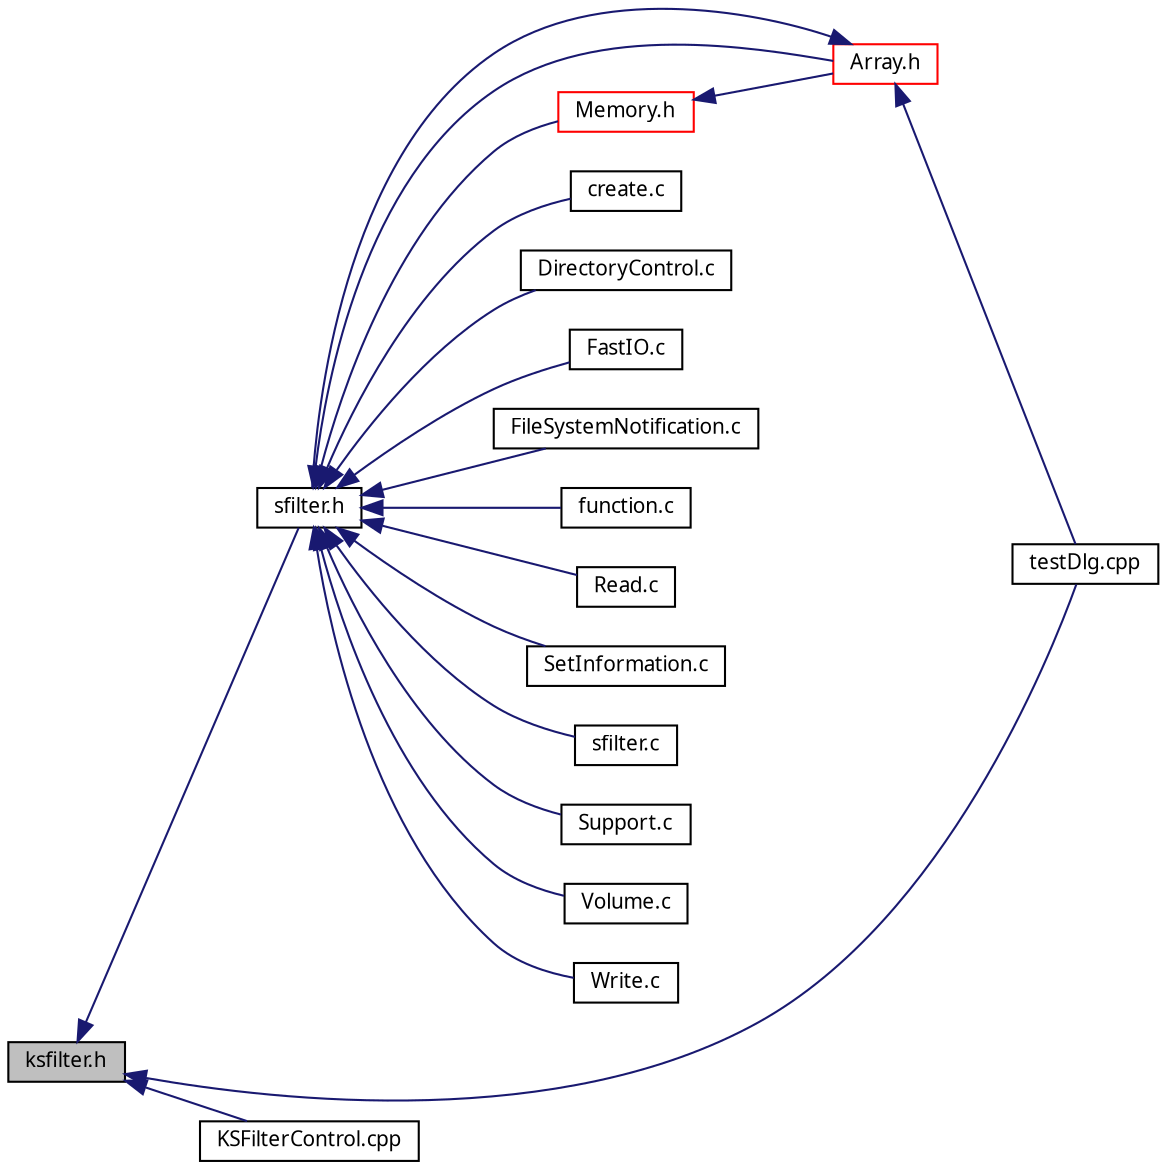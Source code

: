 digraph G
{
  edge [fontname="FreeSans.ttf",fontsize=10,labelfontname="FreeSans.ttf",labelfontsize=10];
  node [fontname="FreeSans.ttf",fontsize=10,shape=record];
  rankdir=LR;
  Node1 [label="ksfilter.h",height=0.2,width=0.4,color="black", fillcolor="grey75", style="filled" fontcolor="black"];
  Node1 -> Node2 [dir=back,color="midnightblue",fontsize=10,style="solid"];
  Node2 [label="sfilter.h",height=0.2,width=0.4,color="black", fillcolor="white", style="filled",URL="$sfilter_8h.html"];
  Node2 -> Node3 [dir=back,color="midnightblue",fontsize=10,style="solid"];
  Node3 [label="Array.h",height=0.2,width=0.4,color="red", fillcolor="white", style="filled",URL="$_array_8h.html"];
  Node3 -> Node2 [dir=back,color="midnightblue",fontsize=10,style="solid"];
  Node3 -> Node4 [dir=back,color="midnightblue",fontsize=10,style="solid"];
  Node4 [label="testDlg.cpp",height=0.2,width=0.4,color="black", fillcolor="white", style="filled",URL="$test_dlg_8cpp.html"];
  Node2 -> Node5 [dir=back,color="midnightblue",fontsize=10,style="solid"];
  Node5 [label="Memory.h",height=0.2,width=0.4,color="red", fillcolor="white", style="filled",URL="$_memory_8h.html"];
  Node5 -> Node3 [dir=back,color="midnightblue",fontsize=10,style="solid"];
  Node2 -> Node6 [dir=back,color="midnightblue",fontsize=10,style="solid"];
  Node6 [label="create.c",height=0.2,width=0.4,color="black", fillcolor="white", style="filled",URL="$create_8c.html"];
  Node2 -> Node7 [dir=back,color="midnightblue",fontsize=10,style="solid"];
  Node7 [label="DirectoryControl.c",height=0.2,width=0.4,color="black", fillcolor="white", style="filled",URL="$_directory_control_8c.html"];
  Node2 -> Node8 [dir=back,color="midnightblue",fontsize=10,style="solid"];
  Node8 [label="FastIO.c",height=0.2,width=0.4,color="black", fillcolor="white", style="filled",URL="$_fast_i_o_8c.html"];
  Node2 -> Node9 [dir=back,color="midnightblue",fontsize=10,style="solid"];
  Node9 [label="FileSystemNotification.c",height=0.2,width=0.4,color="black", fillcolor="white", style="filled",URL="$_file_system_notification_8c.html"];
  Node2 -> Node10 [dir=back,color="midnightblue",fontsize=10,style="solid"];
  Node10 [label="function.c",height=0.2,width=0.4,color="black", fillcolor="white", style="filled",URL="$function_8c.html"];
  Node2 -> Node11 [dir=back,color="midnightblue",fontsize=10,style="solid"];
  Node11 [label="Read.c",height=0.2,width=0.4,color="black", fillcolor="white", style="filled",URL="$_read_8c.html"];
  Node2 -> Node12 [dir=back,color="midnightblue",fontsize=10,style="solid"];
  Node12 [label="SetInformation.c",height=0.2,width=0.4,color="black", fillcolor="white", style="filled",URL="$_set_information_8c.html"];
  Node2 -> Node13 [dir=back,color="midnightblue",fontsize=10,style="solid"];
  Node13 [label="sfilter.c",height=0.2,width=0.4,color="black", fillcolor="white", style="filled",URL="$sfilter_8c.html"];
  Node2 -> Node14 [dir=back,color="midnightblue",fontsize=10,style="solid"];
  Node14 [label="Support.c",height=0.2,width=0.4,color="black", fillcolor="white", style="filled",URL="$_support_8c.html"];
  Node2 -> Node15 [dir=back,color="midnightblue",fontsize=10,style="solid"];
  Node15 [label="Volume.c",height=0.2,width=0.4,color="black", fillcolor="white", style="filled",URL="$_volume_8c.html"];
  Node2 -> Node16 [dir=back,color="midnightblue",fontsize=10,style="solid"];
  Node16 [label="Write.c",height=0.2,width=0.4,color="black", fillcolor="white", style="filled",URL="$_write_8c.html"];
  Node1 -> Node17 [dir=back,color="midnightblue",fontsize=10,style="solid"];
  Node17 [label="KSFilterControl.cpp",height=0.2,width=0.4,color="black", fillcolor="white", style="filled",URL="$_k_s_filter_control_8cpp.html"];
  Node1 -> Node4 [dir=back,color="midnightblue",fontsize=10,style="solid"];
}
